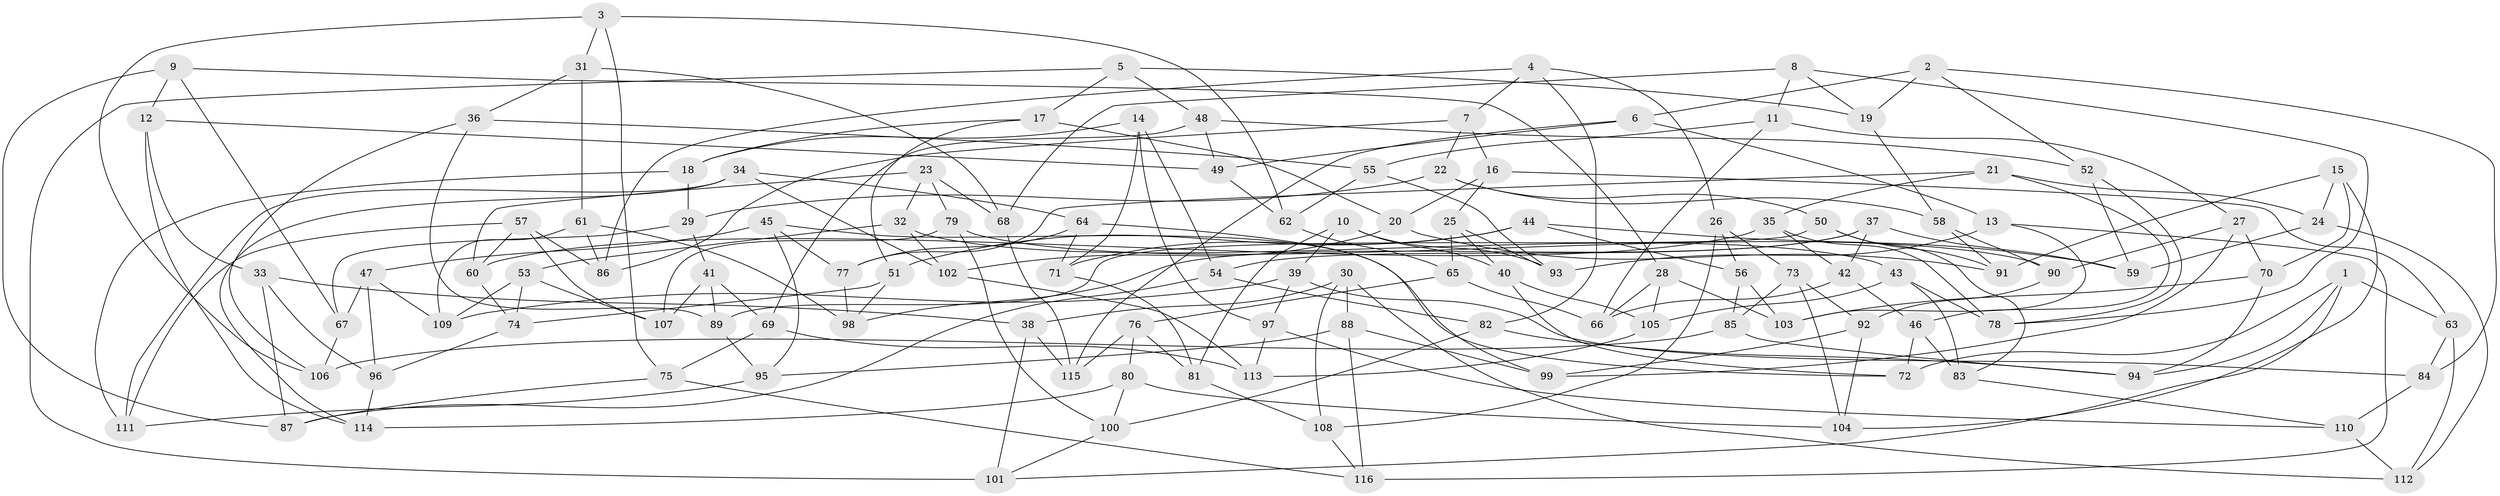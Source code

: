 // Generated by graph-tools (version 1.1) at 2025/11/02/27/25 16:11:43]
// undirected, 116 vertices, 232 edges
graph export_dot {
graph [start="1"]
  node [color=gray90,style=filled];
  1;
  2;
  3;
  4;
  5;
  6;
  7;
  8;
  9;
  10;
  11;
  12;
  13;
  14;
  15;
  16;
  17;
  18;
  19;
  20;
  21;
  22;
  23;
  24;
  25;
  26;
  27;
  28;
  29;
  30;
  31;
  32;
  33;
  34;
  35;
  36;
  37;
  38;
  39;
  40;
  41;
  42;
  43;
  44;
  45;
  46;
  47;
  48;
  49;
  50;
  51;
  52;
  53;
  54;
  55;
  56;
  57;
  58;
  59;
  60;
  61;
  62;
  63;
  64;
  65;
  66;
  67;
  68;
  69;
  70;
  71;
  72;
  73;
  74;
  75;
  76;
  77;
  78;
  79;
  80;
  81;
  82;
  83;
  84;
  85;
  86;
  87;
  88;
  89;
  90;
  91;
  92;
  93;
  94;
  95;
  96;
  97;
  98;
  99;
  100;
  101;
  102;
  103;
  104;
  105;
  106;
  107;
  108;
  109;
  110;
  111;
  112;
  113;
  114;
  115;
  116;
  1 -- 101;
  1 -- 94;
  1 -- 63;
  1 -- 72;
  2 -- 52;
  2 -- 84;
  2 -- 6;
  2 -- 19;
  3 -- 31;
  3 -- 75;
  3 -- 106;
  3 -- 62;
  4 -- 7;
  4 -- 82;
  4 -- 86;
  4 -- 26;
  5 -- 19;
  5 -- 101;
  5 -- 17;
  5 -- 48;
  6 -- 115;
  6 -- 49;
  6 -- 13;
  7 -- 16;
  7 -- 22;
  7 -- 86;
  8 -- 78;
  8 -- 19;
  8 -- 11;
  8 -- 68;
  9 -- 67;
  9 -- 28;
  9 -- 12;
  9 -- 87;
  10 -- 81;
  10 -- 40;
  10 -- 93;
  10 -- 39;
  11 -- 55;
  11 -- 27;
  11 -- 66;
  12 -- 114;
  12 -- 49;
  12 -- 33;
  13 -- 103;
  13 -- 116;
  13 -- 93;
  14 -- 18;
  14 -- 54;
  14 -- 97;
  14 -- 71;
  15 -- 104;
  15 -- 70;
  15 -- 24;
  15 -- 91;
  16 -- 20;
  16 -- 25;
  16 -- 63;
  17 -- 20;
  17 -- 51;
  17 -- 18;
  18 -- 111;
  18 -- 29;
  19 -- 58;
  20 -- 102;
  20 -- 91;
  21 -- 35;
  21 -- 24;
  21 -- 77;
  21 -- 46;
  22 -- 50;
  22 -- 29;
  22 -- 58;
  23 -- 60;
  23 -- 79;
  23 -- 32;
  23 -- 68;
  24 -- 59;
  24 -- 112;
  25 -- 93;
  25 -- 65;
  25 -- 40;
  26 -- 108;
  26 -- 56;
  26 -- 73;
  27 -- 90;
  27 -- 70;
  27 -- 99;
  28 -- 103;
  28 -- 66;
  28 -- 105;
  29 -- 41;
  29 -- 67;
  30 -- 112;
  30 -- 108;
  30 -- 38;
  30 -- 88;
  31 -- 68;
  31 -- 36;
  31 -- 61;
  32 -- 53;
  32 -- 43;
  32 -- 102;
  33 -- 38;
  33 -- 96;
  33 -- 87;
  34 -- 64;
  34 -- 114;
  34 -- 102;
  34 -- 111;
  35 -- 60;
  35 -- 42;
  35 -- 78;
  36 -- 106;
  36 -- 89;
  36 -- 55;
  37 -- 98;
  37 -- 42;
  37 -- 54;
  37 -- 59;
  38 -- 101;
  38 -- 115;
  39 -- 84;
  39 -- 109;
  39 -- 97;
  40 -- 72;
  40 -- 105;
  41 -- 89;
  41 -- 69;
  41 -- 107;
  42 -- 66;
  42 -- 46;
  43 -- 105;
  43 -- 78;
  43 -- 83;
  44 -- 56;
  44 -- 71;
  44 -- 59;
  44 -- 51;
  45 -- 95;
  45 -- 72;
  45 -- 77;
  45 -- 47;
  46 -- 83;
  46 -- 72;
  47 -- 96;
  47 -- 67;
  47 -- 109;
  48 -- 49;
  48 -- 52;
  48 -- 69;
  49 -- 62;
  50 -- 89;
  50 -- 91;
  50 -- 83;
  51 -- 98;
  51 -- 74;
  52 -- 78;
  52 -- 59;
  53 -- 109;
  53 -- 107;
  53 -- 74;
  54 -- 87;
  54 -- 82;
  55 -- 93;
  55 -- 62;
  56 -- 85;
  56 -- 103;
  57 -- 60;
  57 -- 111;
  57 -- 86;
  57 -- 107;
  58 -- 91;
  58 -- 90;
  60 -- 74;
  61 -- 86;
  61 -- 109;
  61 -- 98;
  62 -- 65;
  63 -- 84;
  63 -- 112;
  64 -- 99;
  64 -- 71;
  64 -- 77;
  65 -- 76;
  65 -- 66;
  67 -- 106;
  68 -- 115;
  69 -- 75;
  69 -- 113;
  70 -- 94;
  70 -- 103;
  71 -- 81;
  73 -- 104;
  73 -- 92;
  73 -- 85;
  74 -- 96;
  75 -- 87;
  75 -- 116;
  76 -- 81;
  76 -- 115;
  76 -- 80;
  77 -- 98;
  79 -- 107;
  79 -- 90;
  79 -- 100;
  80 -- 114;
  80 -- 100;
  80 -- 104;
  81 -- 108;
  82 -- 100;
  82 -- 94;
  83 -- 110;
  84 -- 110;
  85 -- 94;
  85 -- 106;
  88 -- 95;
  88 -- 99;
  88 -- 116;
  89 -- 95;
  90 -- 92;
  92 -- 99;
  92 -- 104;
  95 -- 111;
  96 -- 114;
  97 -- 113;
  97 -- 110;
  100 -- 101;
  102 -- 113;
  105 -- 113;
  108 -- 116;
  110 -- 112;
}
